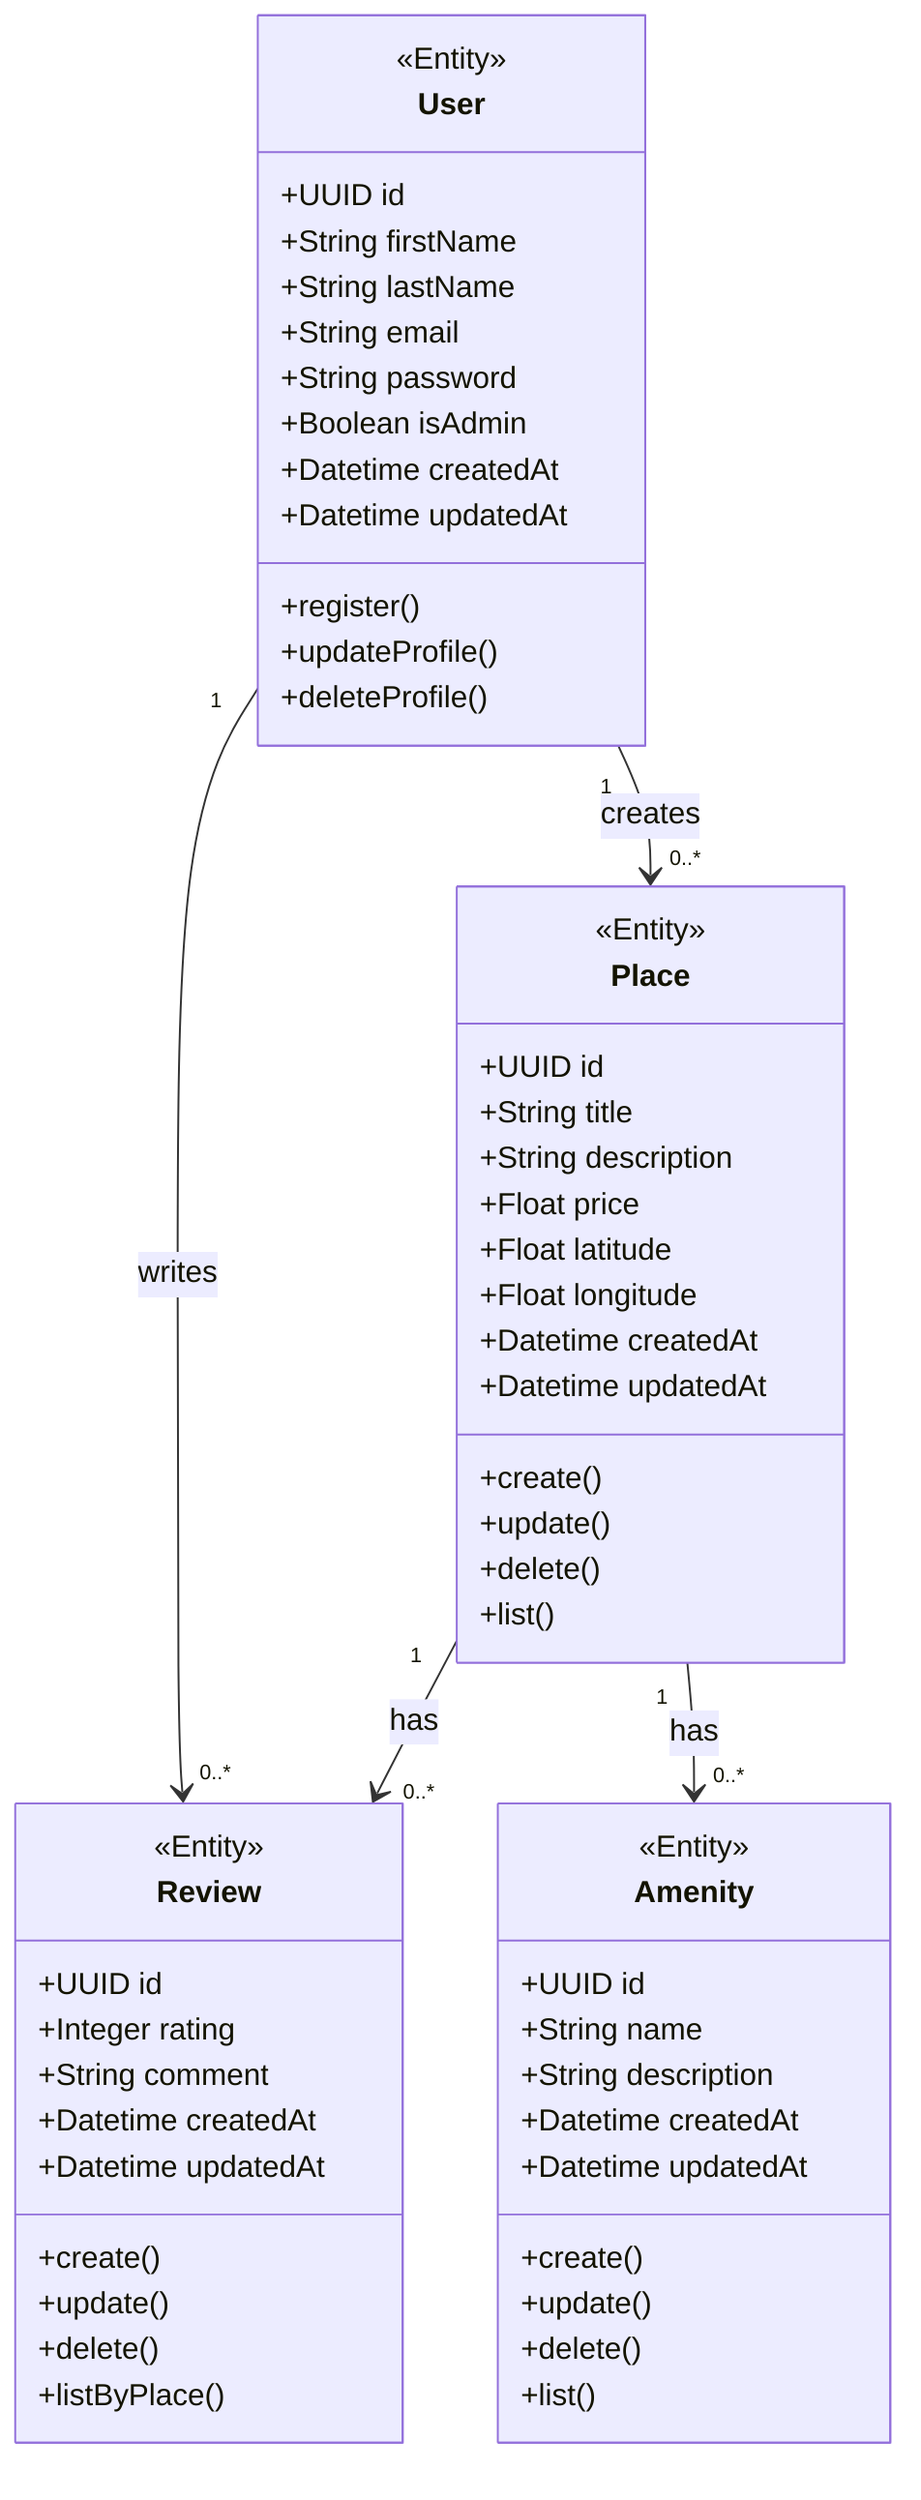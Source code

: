 classDiagram
    %% Define User class
    class User {
        <<Entity>>
        +UUID id
        +String firstName
        +String lastName
        +String email
        +String password
        +Boolean isAdmin
        +Datetime createdAt
        +Datetime updatedAt
        +register()
        +updateProfile()
        +deleteProfile()
    }

    %% Define Place class
    class Place {
        <<Entity>>
        +UUID id
        +String title
        +String description
        +Float price
        +Float latitude
        +Float longitude
        +Datetime createdAt
        +Datetime updatedAt
        +create()
        +update()
        +delete()
        +list()
    }

    %% Define Review class
    class Review {
        <<Entity>>
        +UUID id
        +Integer rating
        +String comment
        +Datetime createdAt
        +Datetime updatedAt
        +create()
        +update()
        +delete()
        +listByPlace()
    }

    %% Define Amenity class
    class Amenity {
        <<Entity>>
        +UUID id
        +String name
        +String description
        +Datetime createdAt
        +Datetime updatedAt
        +create()
        +update()
        +delete()
        +list()
    }

    %% Relationships
    User "1" --> "0..*" Place : creates
    Place "1" --> "0..*" Review : has
    User "1" --> "0..*" Review : writes
    Place "1" --> "0..*" Amenity : has

    %% Multiplicity for relationships
    %% A user can create multiple places, a place can have multiple reviews, etc.